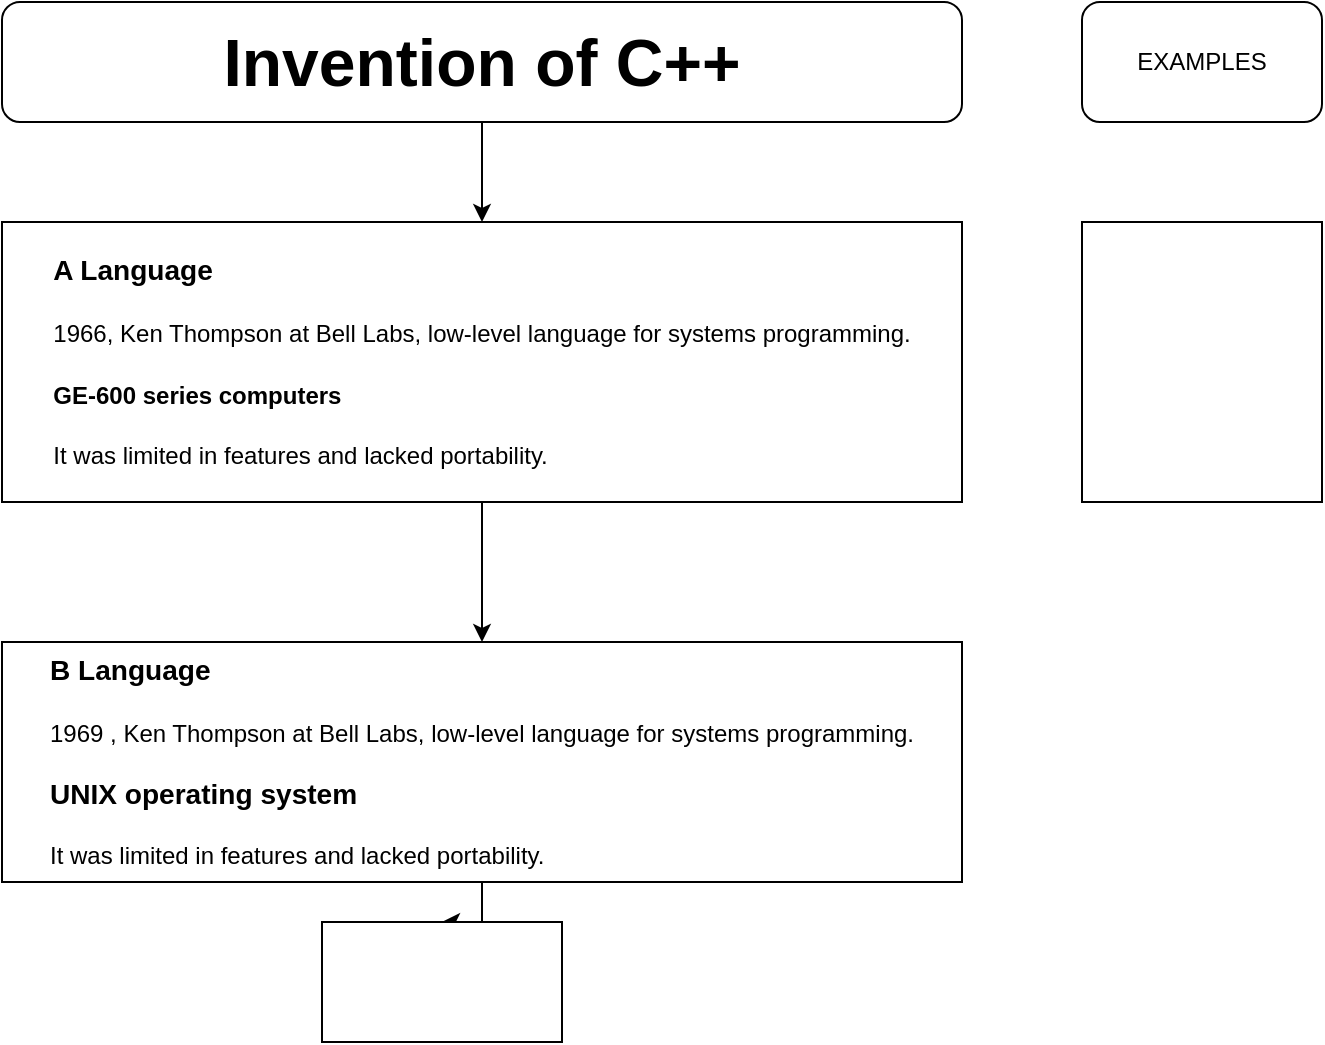 <mxfile version="26.0.8">
  <diagram name="Page-1" id="eR5tEOljEV8_PbnA8n5L">
    <mxGraphModel dx="880" dy="426" grid="1" gridSize="10" guides="1" tooltips="1" connect="1" arrows="1" fold="1" page="1" pageScale="1" pageWidth="827" pageHeight="1169" math="0" shadow="0">
      <root>
        <mxCell id="0" />
        <mxCell id="1" parent="0" />
        <mxCell id="HWHILHlx0ey19ZuAZwEL-4" value="" style="edgeStyle=orthogonalEdgeStyle;rounded=0;orthogonalLoop=1;jettySize=auto;html=1;" edge="1" parent="1" source="HWHILHlx0ey19ZuAZwEL-1" target="HWHILHlx0ey19ZuAZwEL-2">
          <mxGeometry relative="1" as="geometry" />
        </mxCell>
        <mxCell id="HWHILHlx0ey19ZuAZwEL-1" value="&lt;h3 style=&quot;text-align: left;&quot;&gt;&lt;strong&gt;A Language&lt;/strong&gt;&lt;/h3&gt;&lt;h3 style=&quot;text-align: left;&quot;&gt;&lt;span style=&quot;background-color: transparent; color: light-dark(rgb(0, 0, 0), rgb(255, 255, 255)); font-size: 12px; font-weight: normal;&quot;&gt;1966,&amp;nbsp;&lt;/span&gt;&lt;span style=&quot;background-color: transparent; color: light-dark(rgb(0, 0, 0), rgb(255, 255, 255)); font-size: 12px; font-weight: normal;&quot;&gt;Ken Thompson at Bell Labs,&amp;nbsp;&lt;/span&gt;&lt;span style=&quot;background-color: transparent; color: light-dark(rgb(0, 0, 0), rgb(255, 255, 255)); font-size: 12px; font-weight: normal;&quot;&gt;low-level language for systems programming.&lt;/span&gt;&lt;/h3&gt;&lt;h3 style=&quot;text-align: left;&quot;&gt;&lt;strong style=&quot;background-color: transparent; color: light-dark(rgb(0, 0, 0), rgb(255, 255, 255)); font-size: 12px;&quot;&gt;GE-600 series computers&lt;/strong&gt;&lt;/h3&gt;&lt;h3 style=&quot;text-align: left;&quot;&gt;&lt;span style=&quot;background-color: transparent; color: light-dark(rgb(0, 0, 0), rgb(255, 255, 255)); font-size: 12px; font-weight: normal;&quot;&gt;It was limited in features and lacked portability.&lt;/span&gt;&lt;/h3&gt;" style="rounded=0;whiteSpace=wrap;html=1;" vertex="1" parent="1">
          <mxGeometry x="120" y="150" width="480" height="140" as="geometry" />
        </mxCell>
        <mxCell id="HWHILHlx0ey19ZuAZwEL-5" value="" style="edgeStyle=orthogonalEdgeStyle;rounded=0;orthogonalLoop=1;jettySize=auto;html=1;" edge="1" parent="1" source="HWHILHlx0ey19ZuAZwEL-2" target="HWHILHlx0ey19ZuAZwEL-3">
          <mxGeometry relative="1" as="geometry" />
        </mxCell>
        <mxCell id="HWHILHlx0ey19ZuAZwEL-2" value="&lt;h3 style=&quot;text-align: left;&quot;&gt;&lt;strong&gt;B Language&lt;/strong&gt;&lt;/h3&gt;&lt;h3 style=&quot;text-align: left;&quot;&gt;&lt;span style=&quot;background-color: transparent; color: light-dark(rgb(0, 0, 0), rgb(255, 255, 255)); font-size: 12px; font-weight: normal; text-align: center;&quot;&gt;1969&amp;nbsp;&lt;/span&gt;&lt;span style=&quot;background-color: transparent; color: light-dark(rgb(0, 0, 0), rgb(255, 255, 255)); font-size: 12px; font-weight: normal;&quot;&gt;,&amp;nbsp;&lt;/span&gt;&lt;span style=&quot;background-color: transparent; color: light-dark(rgb(0, 0, 0), rgb(255, 255, 255)); font-size: 12px; font-weight: normal;&quot;&gt;Ken Thompson at Bell Labs,&amp;nbsp;&lt;/span&gt;&lt;span style=&quot;background-color: transparent; color: light-dark(rgb(0, 0, 0), rgb(255, 255, 255)); font-size: 12px; font-weight: normal;&quot;&gt;low-level language for systems programming.&lt;/span&gt;&lt;/h3&gt;&lt;h3 style=&quot;text-align: left;&quot;&gt;UNIX operating system&lt;/h3&gt;&lt;h3 style=&quot;text-align: left;&quot;&gt;&lt;span style=&quot;background-color: transparent; color: light-dark(rgb(0, 0, 0), rgb(255, 255, 255)); font-size: 12px; font-weight: normal;&quot;&gt;It was limited in features and lacked portability.&lt;/span&gt;&lt;/h3&gt;" style="rounded=0;whiteSpace=wrap;html=1;" vertex="1" parent="1">
          <mxGeometry x="120" y="360" width="480" height="120" as="geometry" />
        </mxCell>
        <mxCell id="HWHILHlx0ey19ZuAZwEL-3" value="" style="rounded=0;whiteSpace=wrap;html=1;" vertex="1" parent="1">
          <mxGeometry x="280" y="500" width="120" height="60" as="geometry" />
        </mxCell>
        <mxCell id="HWHILHlx0ey19ZuAZwEL-7" value="" style="edgeStyle=orthogonalEdgeStyle;rounded=0;orthogonalLoop=1;jettySize=auto;html=1;" edge="1" parent="1" source="HWHILHlx0ey19ZuAZwEL-6" target="HWHILHlx0ey19ZuAZwEL-1">
          <mxGeometry relative="1" as="geometry" />
        </mxCell>
        <mxCell id="HWHILHlx0ey19ZuAZwEL-6" value="&lt;b&gt;&lt;font style=&quot;font-size: 33px;&quot;&gt;Invention of C++&lt;/font&gt;&lt;/b&gt;" style="rounded=1;whiteSpace=wrap;html=1;" vertex="1" parent="1">
          <mxGeometry x="120" y="40" width="480" height="60" as="geometry" />
        </mxCell>
        <mxCell id="HWHILHlx0ey19ZuAZwEL-8" value="" style="rounded=0;whiteSpace=wrap;html=1;" vertex="1" parent="1">
          <mxGeometry x="660" y="150" width="120" height="140" as="geometry" />
        </mxCell>
        <mxCell id="HWHILHlx0ey19ZuAZwEL-9" value="EXAMPLES" style="rounded=1;whiteSpace=wrap;html=1;" vertex="1" parent="1">
          <mxGeometry x="660" y="40" width="120" height="60" as="geometry" />
        </mxCell>
      </root>
    </mxGraphModel>
  </diagram>
</mxfile>
